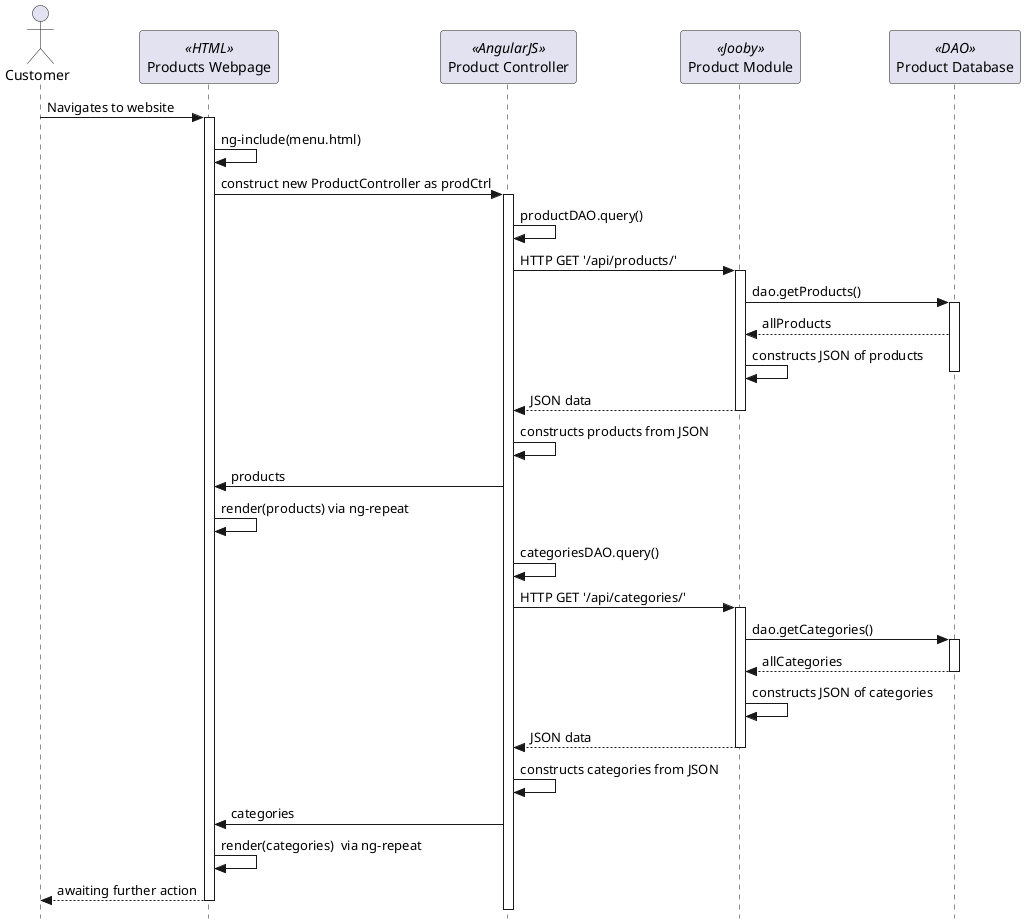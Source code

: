 @startuml


' use strict UML mode
skinparam style strictuml

' create actor user
actor "Customer" as user

' create participants
participant "Products Webpage" as web <<HTML>>

participant "Product Controller" as controller <<AngularJS>>
participant "Product Module" as jooby <<Jooby>>
participant  "Product Database" as dao <<DAO>>

'participant "AngularJS Cust Controller" as cust
'participant "AngularJS Product Controller" as controller 
'participant "Product Database" as dao

'create "Product Database" as dao <<DAO>>
'jooby -> dao : construct

'jooby-> jooby : use(new Gzon())
'jooby-> jooby : use(new ProductModule(dao))
'jooby-> jooby : use(new CustomerModule(custDao))
'jooby-> jooby : use(new AssetModule())

user -> web++ : Navigates to website
web-> web : ng-include(menu.html)
'user -> web : Clicks 'Sign in' on nav bar

'web-> web : Redirects to 'signin.html'
'web-> cust++ : construct new CustomerController as custCtrl
'create "Customer Controller" as cust <<AngularJS>>
'web -> cust++ : construct new CustomerController as custCtrl
'cust -> web : signInMessage = "Please sign in to continue"

'user -> web : Enters username and password
'user -> web : Clicks 'Sign in'

'web -> cust : custCtrl.signIn(username, password)
'cust -> cust : $sessionStorage.customer = customer
'cust --> web : redirects to 'index.html'
'cust--

'user -> web : Clicks 'Browse Products' in the nav bar
'web-> web : Redirects to 'products.html'
'web -> controller++ : construct new ProductController as prodCtrl
'create "Product Controller" as controller <<AngularJS>>

web -> controller++ : construct new ProductController as prodCtrl

controller -> controller : productDAO.query()
'controller -> controller : return $resource('/api/products/:id');
controller -> jooby++ : HTTP GET '/api/products/'
jooby -> dao++ : dao.getProducts()
dao --> jooby : allProducts
jooby -> jooby : constructs JSON of products
dao--
jooby --> controller : JSON data
jooby--
controller -> controller : constructs products from JSON

controller -> web : products
web -> web : render(products) via ng-repeat


controller -> controller  : categoriesDAO.query()
'controller -> controller : return $resource('/api/categories/:cat');
controller -> jooby++ :  HTTP GET '/api/categories/'
jooby -> dao++ : dao.getCategories()
dao --> jooby : allCategories
dao--
jooby -> jooby : constructs JSON of categories
dao--
jooby --> controller : JSON data
jooby--
controller -> controller : constructs categories from JSON



' ng-repeat="product in prodCtrl.products"
controller -> web : categories
web -> web : render(categories)  via ng-repeat
web --> user : awaiting further action
web--



@enduml
